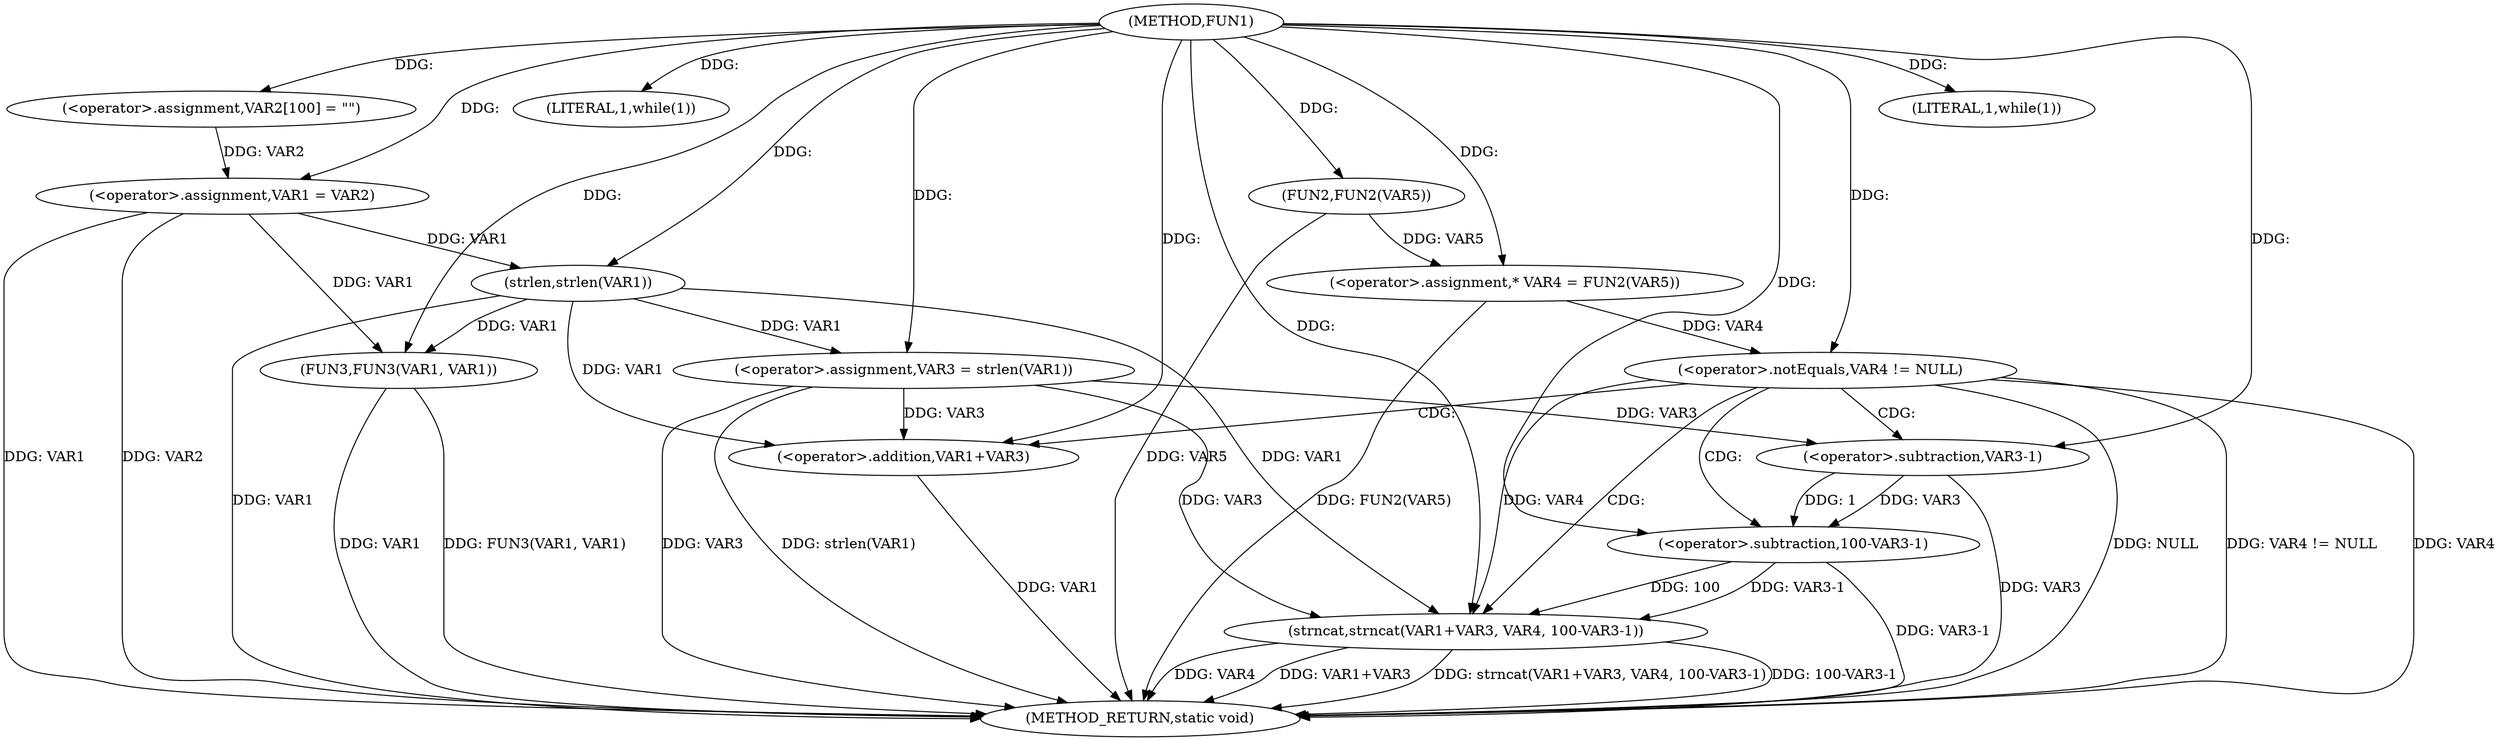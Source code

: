 digraph FUN1 {  
"1000100" [label = "(METHOD,FUN1)" ]
"1000147" [label = "(METHOD_RETURN,static void)" ]
"1000104" [label = "(<operator>.assignment,VAR2[100] = \"\")" ]
"1000107" [label = "(<operator>.assignment,VAR1 = VAR2)" ]
"1000111" [label = "(LITERAL,1,while(1))" ]
"1000115" [label = "(<operator>.assignment,VAR3 = strlen(VAR1))" ]
"1000117" [label = "(strlen,strlen(VAR1))" ]
"1000120" [label = "(<operator>.assignment,* VAR4 = FUN2(VAR5))" ]
"1000122" [label = "(FUN2,FUN2(VAR5))" ]
"1000125" [label = "(<operator>.notEquals,VAR4 != NULL)" ]
"1000129" [label = "(strncat,strncat(VAR1+VAR3, VAR4, 100-VAR3-1))" ]
"1000130" [label = "(<operator>.addition,VAR1+VAR3)" ]
"1000134" [label = "(<operator>.subtraction,100-VAR3-1)" ]
"1000136" [label = "(<operator>.subtraction,VAR3-1)" ]
"1000141" [label = "(LITERAL,1,while(1))" ]
"1000143" [label = "(FUN3,FUN3(VAR1, VAR1))" ]
  "1000115" -> "1000147"  [ label = "DDG: strlen(VAR1)"] 
  "1000125" -> "1000147"  [ label = "DDG: VAR4 != NULL"] 
  "1000107" -> "1000147"  [ label = "DDG: VAR1"] 
  "1000122" -> "1000147"  [ label = "DDG: VAR5"] 
  "1000125" -> "1000147"  [ label = "DDG: NULL"] 
  "1000117" -> "1000147"  [ label = "DDG: VAR1"] 
  "1000129" -> "1000147"  [ label = "DDG: VAR4"] 
  "1000115" -> "1000147"  [ label = "DDG: VAR3"] 
  "1000130" -> "1000147"  [ label = "DDG: VAR1"] 
  "1000129" -> "1000147"  [ label = "DDG: VAR1+VAR3"] 
  "1000125" -> "1000147"  [ label = "DDG: VAR4"] 
  "1000129" -> "1000147"  [ label = "DDG: strncat(VAR1+VAR3, VAR4, 100-VAR3-1)"] 
  "1000143" -> "1000147"  [ label = "DDG: VAR1"] 
  "1000129" -> "1000147"  [ label = "DDG: 100-VAR3-1"] 
  "1000143" -> "1000147"  [ label = "DDG: FUN3(VAR1, VAR1)"] 
  "1000134" -> "1000147"  [ label = "DDG: VAR3-1"] 
  "1000120" -> "1000147"  [ label = "DDG: FUN2(VAR5)"] 
  "1000136" -> "1000147"  [ label = "DDG: VAR3"] 
  "1000107" -> "1000147"  [ label = "DDG: VAR2"] 
  "1000100" -> "1000104"  [ label = "DDG: "] 
  "1000104" -> "1000107"  [ label = "DDG: VAR2"] 
  "1000100" -> "1000107"  [ label = "DDG: "] 
  "1000100" -> "1000111"  [ label = "DDG: "] 
  "1000117" -> "1000115"  [ label = "DDG: VAR1"] 
  "1000100" -> "1000115"  [ label = "DDG: "] 
  "1000107" -> "1000117"  [ label = "DDG: VAR1"] 
  "1000100" -> "1000117"  [ label = "DDG: "] 
  "1000122" -> "1000120"  [ label = "DDG: VAR5"] 
  "1000100" -> "1000120"  [ label = "DDG: "] 
  "1000100" -> "1000122"  [ label = "DDG: "] 
  "1000120" -> "1000125"  [ label = "DDG: VAR4"] 
  "1000100" -> "1000125"  [ label = "DDG: "] 
  "1000117" -> "1000129"  [ label = "DDG: VAR1"] 
  "1000100" -> "1000129"  [ label = "DDG: "] 
  "1000115" -> "1000129"  [ label = "DDG: VAR3"] 
  "1000117" -> "1000130"  [ label = "DDG: VAR1"] 
  "1000100" -> "1000130"  [ label = "DDG: "] 
  "1000115" -> "1000130"  [ label = "DDG: VAR3"] 
  "1000125" -> "1000129"  [ label = "DDG: VAR4"] 
  "1000134" -> "1000129"  [ label = "DDG: 100"] 
  "1000134" -> "1000129"  [ label = "DDG: VAR3-1"] 
  "1000100" -> "1000134"  [ label = "DDG: "] 
  "1000136" -> "1000134"  [ label = "DDG: VAR3"] 
  "1000136" -> "1000134"  [ label = "DDG: 1"] 
  "1000100" -> "1000136"  [ label = "DDG: "] 
  "1000115" -> "1000136"  [ label = "DDG: VAR3"] 
  "1000100" -> "1000141"  [ label = "DDG: "] 
  "1000107" -> "1000143"  [ label = "DDG: VAR1"] 
  "1000117" -> "1000143"  [ label = "DDG: VAR1"] 
  "1000100" -> "1000143"  [ label = "DDG: "] 
  "1000125" -> "1000129"  [ label = "CDG: "] 
  "1000125" -> "1000130"  [ label = "CDG: "] 
  "1000125" -> "1000136"  [ label = "CDG: "] 
  "1000125" -> "1000134"  [ label = "CDG: "] 
}
